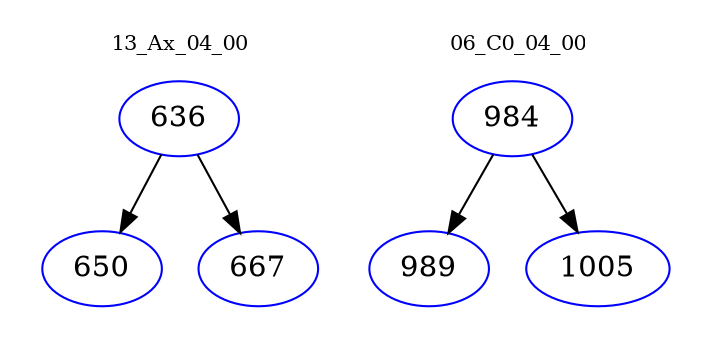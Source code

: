 digraph{
subgraph cluster_0 {
color = white
label = "13_Ax_04_00";
fontsize=10;
T0_636 [label="636", color="blue"]
T0_636 -> T0_650 [color="black"]
T0_650 [label="650", color="blue"]
T0_636 -> T0_667 [color="black"]
T0_667 [label="667", color="blue"]
}
subgraph cluster_1 {
color = white
label = "06_C0_04_00";
fontsize=10;
T1_984 [label="984", color="blue"]
T1_984 -> T1_989 [color="black"]
T1_989 [label="989", color="blue"]
T1_984 -> T1_1005 [color="black"]
T1_1005 [label="1005", color="blue"]
}
}
